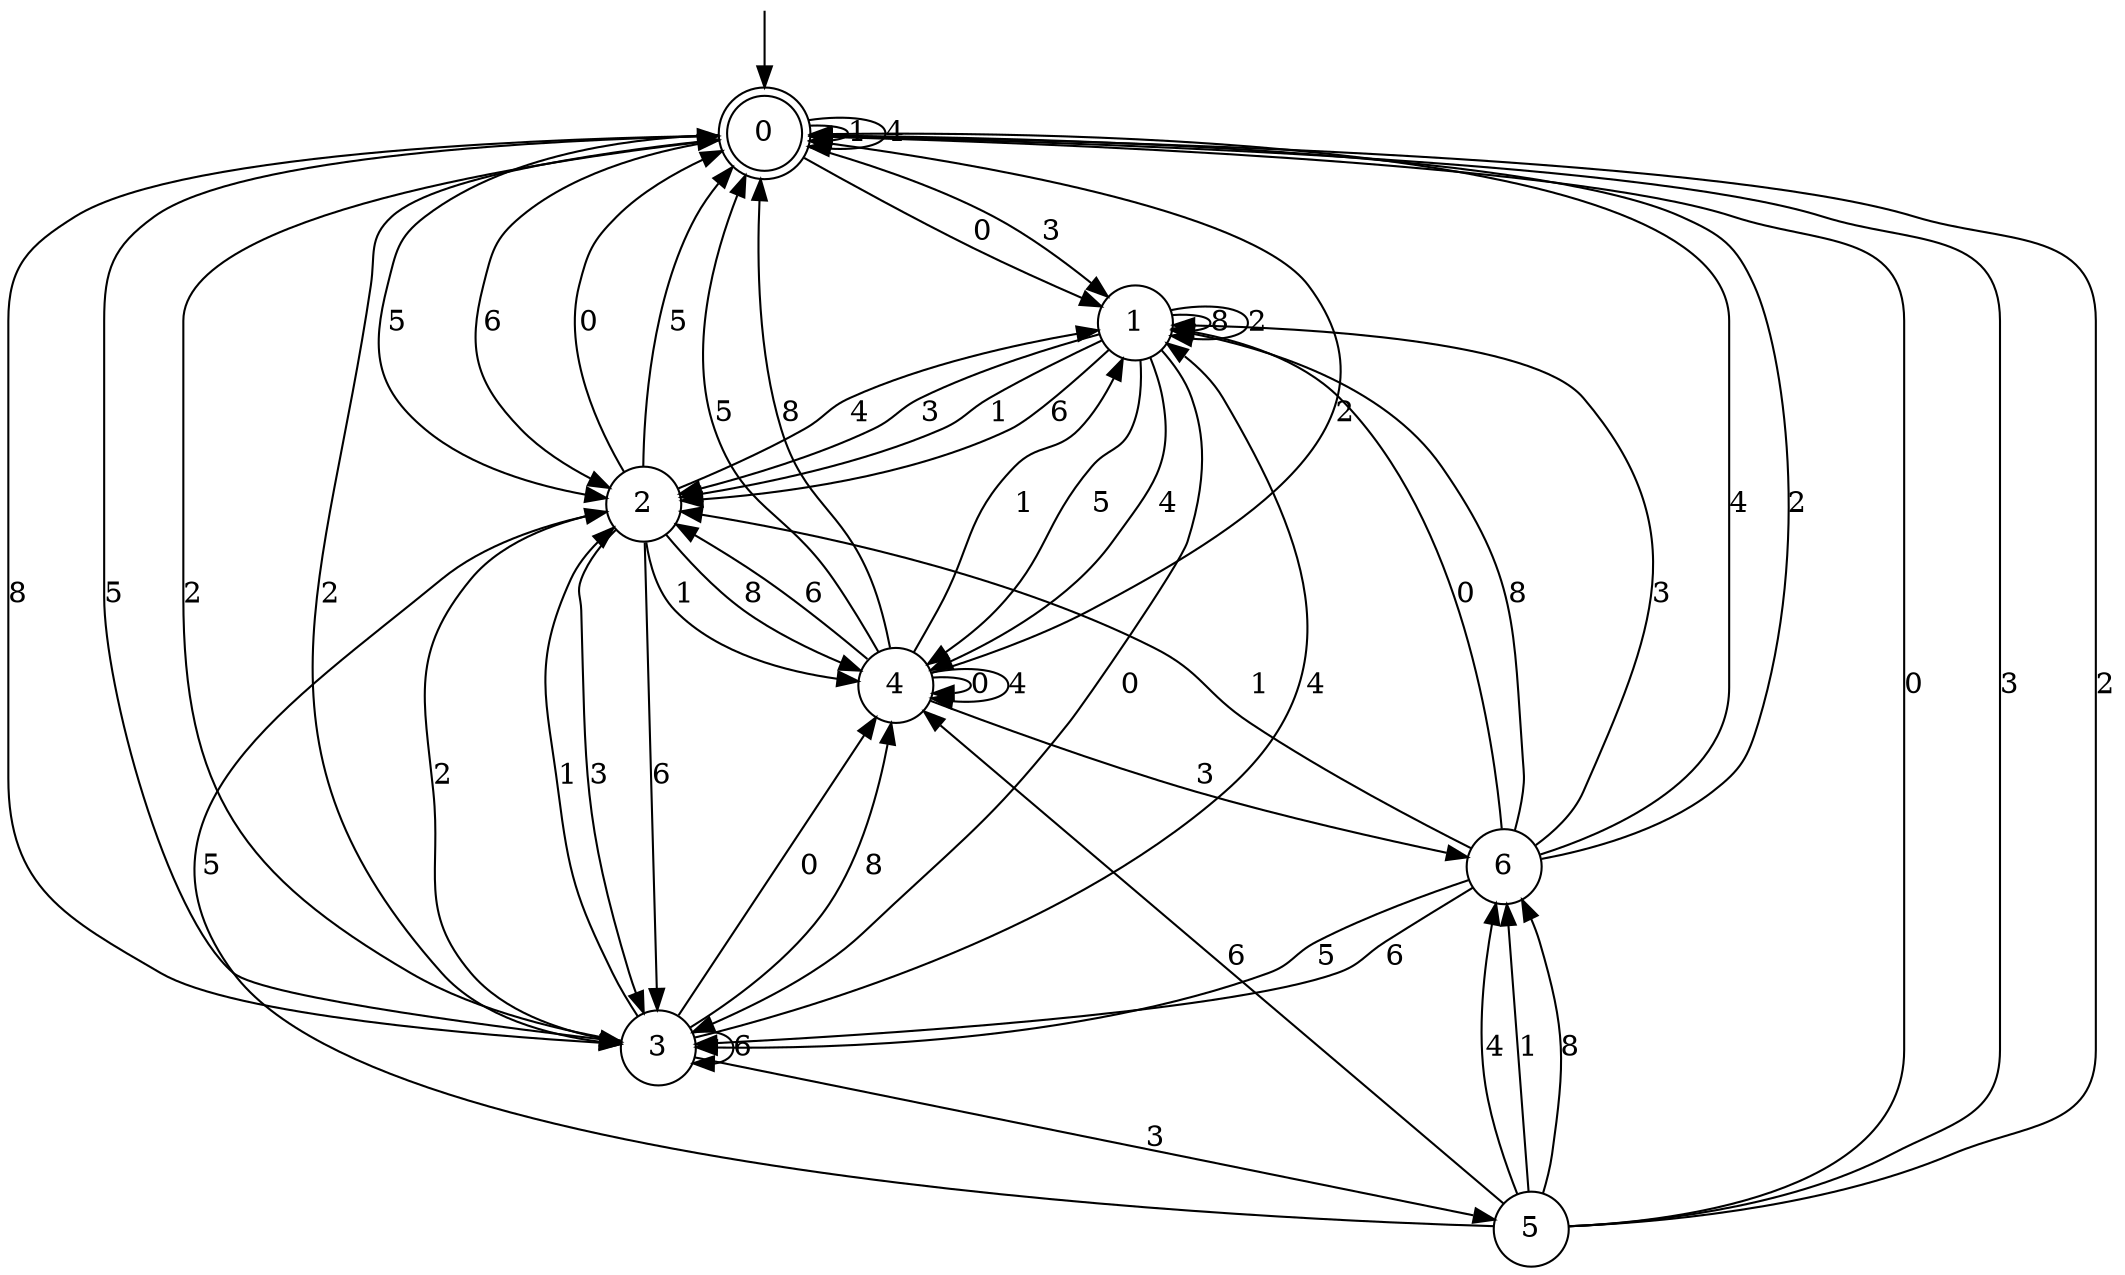 digraph g {

	s0 [shape="doublecircle" label="0"];
	s1 [shape="circle" label="1"];
	s2 [shape="circle" label="2"];
	s3 [shape="circle" label="3"];
	s4 [shape="circle" label="4"];
	s5 [shape="circle" label="5"];
	s6 [shape="circle" label="6"];
	s0 -> s1 [label="0"];
	s0 -> s1 [label="3"];
	s0 -> s0 [label="1"];
	s0 -> s2 [label="5"];
	s0 -> s3 [label="8"];
	s0 -> s2 [label="6"];
	s0 -> s0 [label="4"];
	s0 -> s3 [label="2"];
	s1 -> s3 [label="0"];
	s1 -> s2 [label="3"];
	s1 -> s2 [label="1"];
	s1 -> s4 [label="5"];
	s1 -> s1 [label="8"];
	s1 -> s2 [label="6"];
	s1 -> s4 [label="4"];
	s1 -> s1 [label="2"];
	s2 -> s0 [label="0"];
	s2 -> s3 [label="3"];
	s2 -> s4 [label="1"];
	s2 -> s0 [label="5"];
	s2 -> s4 [label="8"];
	s2 -> s3 [label="6"];
	s2 -> s1 [label="4"];
	s2 -> s3 [label="2"];
	s3 -> s4 [label="0"];
	s3 -> s5 [label="3"];
	s3 -> s2 [label="1"];
	s3 -> s0 [label="5"];
	s3 -> s4 [label="8"];
	s3 -> s3 [label="6"];
	s3 -> s1 [label="4"];
	s3 -> s0 [label="2"];
	s4 -> s4 [label="0"];
	s4 -> s6 [label="3"];
	s4 -> s1 [label="1"];
	s4 -> s0 [label="5"];
	s4 -> s0 [label="8"];
	s4 -> s2 [label="6"];
	s4 -> s4 [label="4"];
	s4 -> s0 [label="2"];
	s5 -> s0 [label="0"];
	s5 -> s0 [label="3"];
	s5 -> s6 [label="1"];
	s5 -> s2 [label="5"];
	s5 -> s6 [label="8"];
	s5 -> s4 [label="6"];
	s5 -> s6 [label="4"];
	s5 -> s0 [label="2"];
	s6 -> s1 [label="0"];
	s6 -> s1 [label="3"];
	s6 -> s2 [label="1"];
	s6 -> s3 [label="5"];
	s6 -> s1 [label="8"];
	s6 -> s3 [label="6"];
	s6 -> s0 [label="4"];
	s6 -> s0 [label="2"];

__start0 [label="" shape="none" width="0" height="0"];
__start0 -> s0;

}
